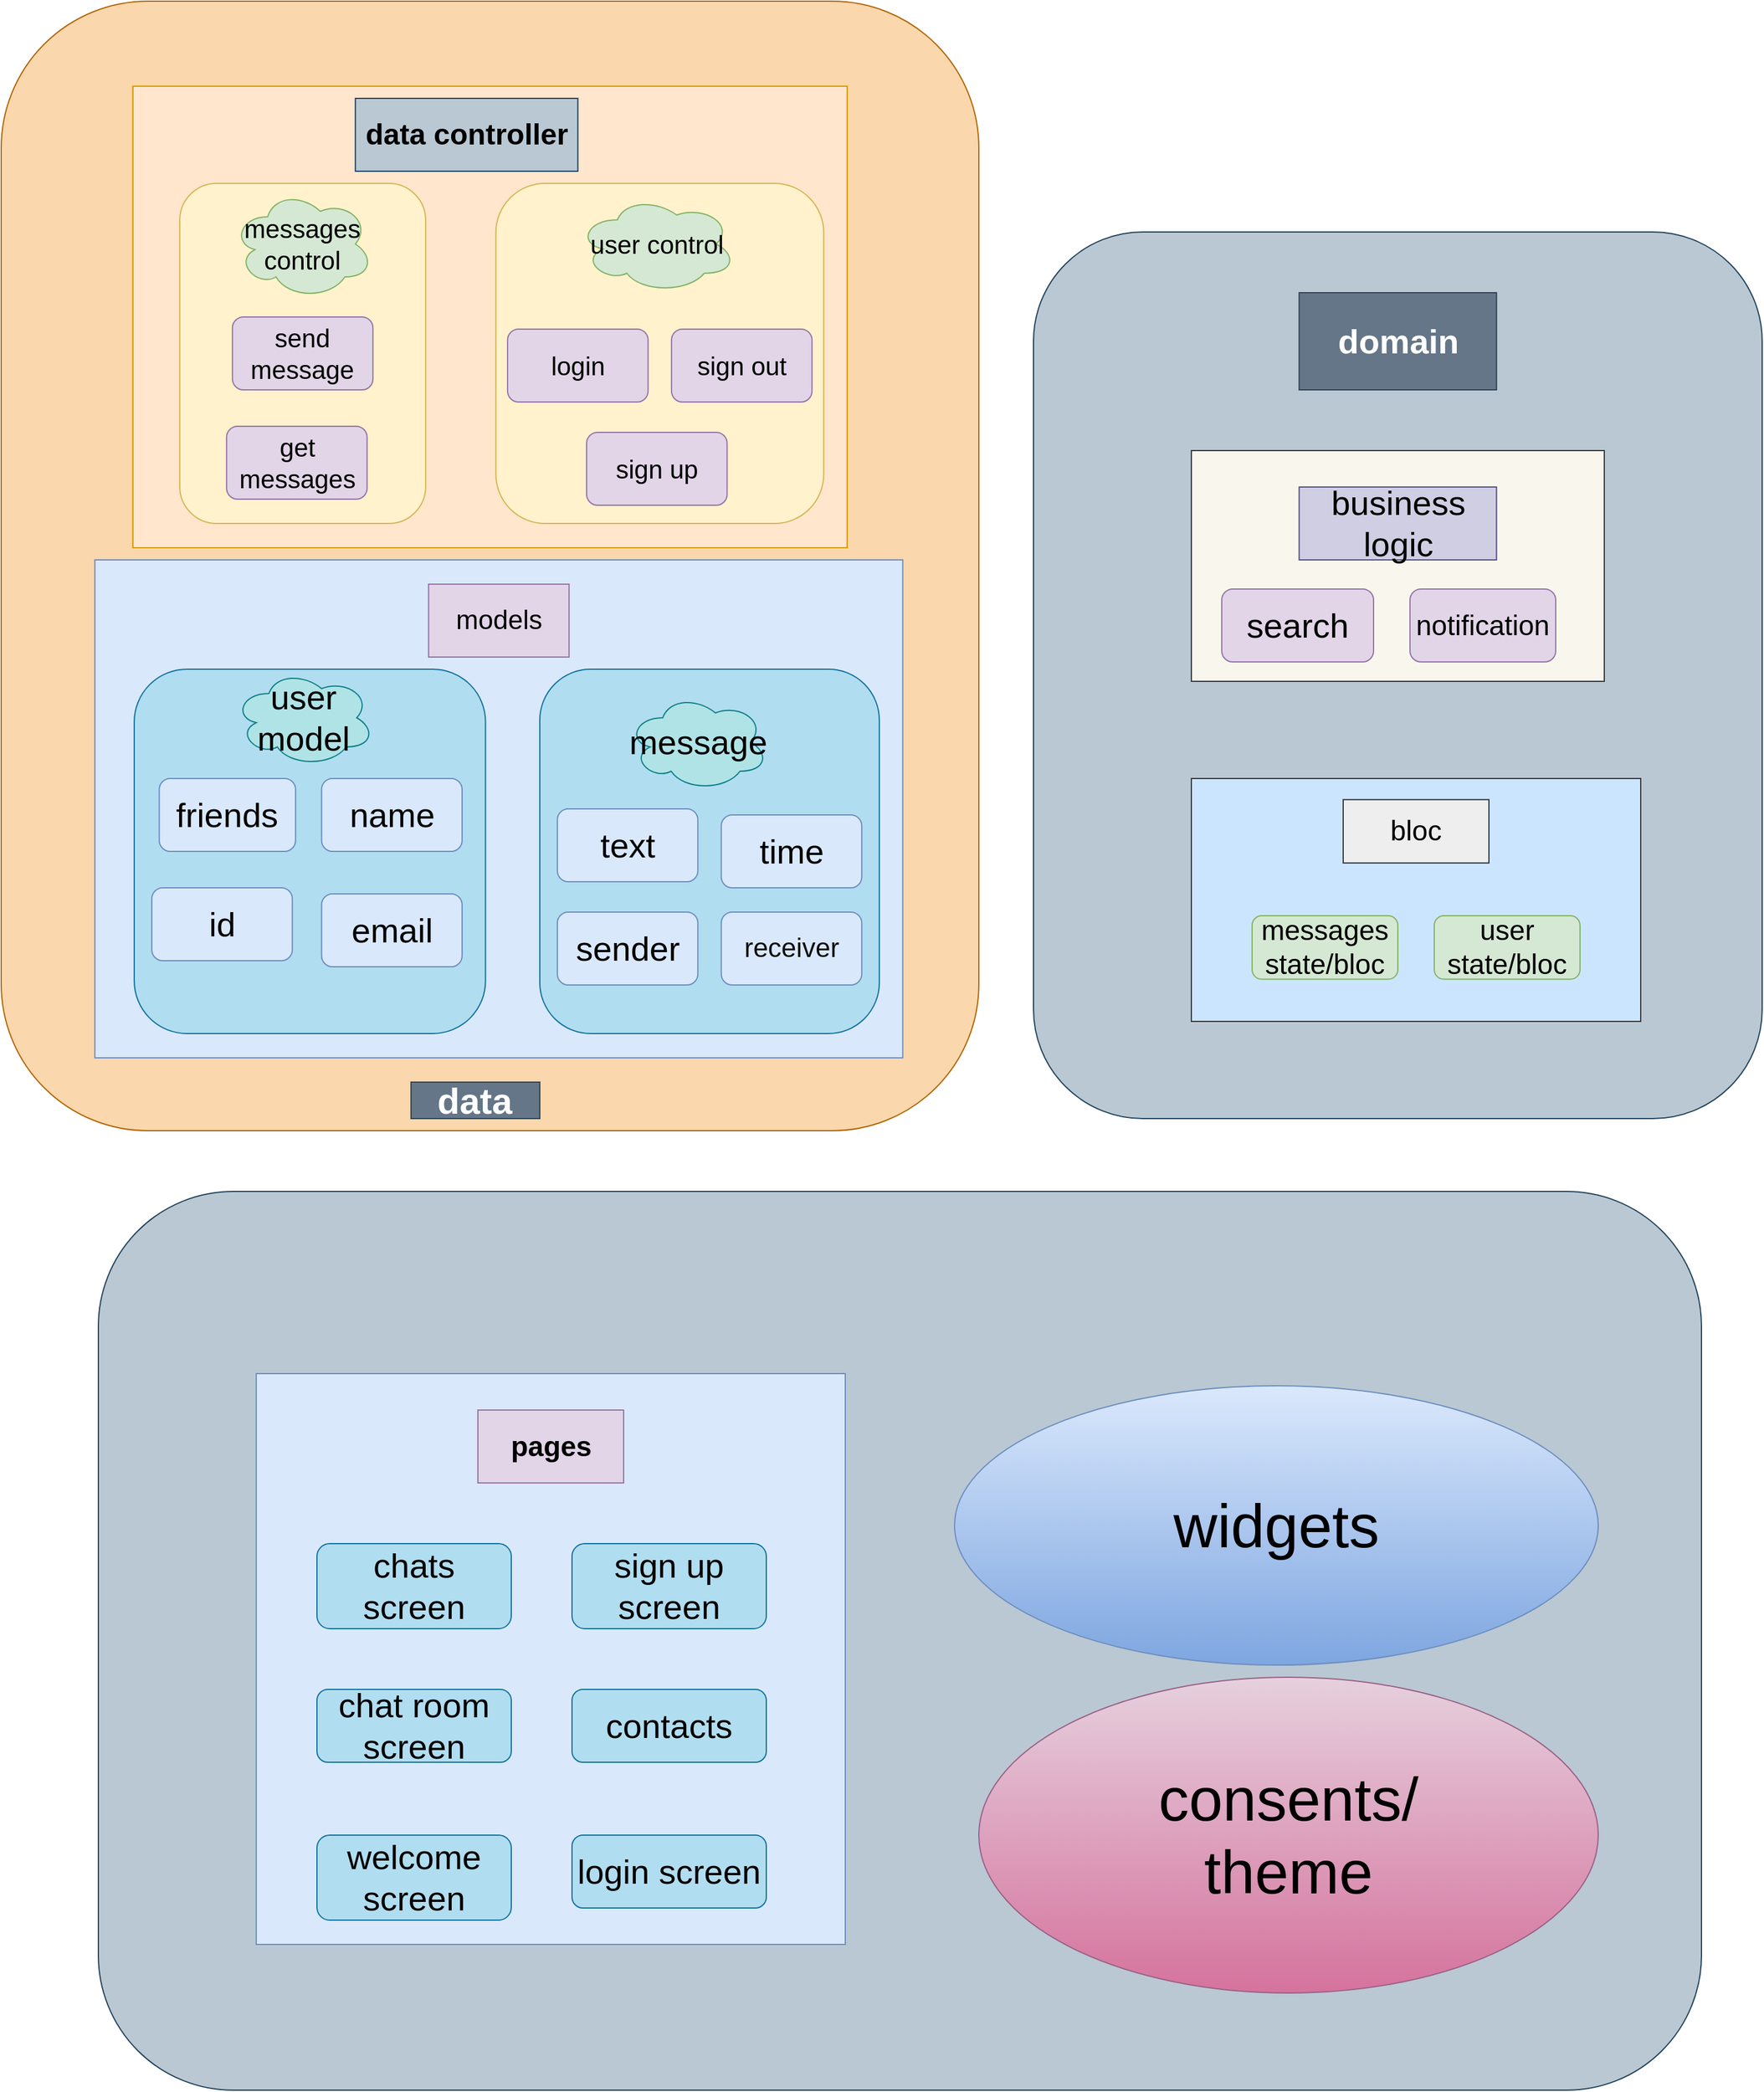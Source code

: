 <mxfile version="14.8.5" type="device"><diagram id="paHBPHQPlnH_uK1YVX3q" name="Page-1"><mxGraphModel dx="2234" dy="433" grid="1" gridSize="10" guides="1" tooltips="1" connect="1" arrows="1" fold="1" page="1" pageScale="1" pageWidth="1400" pageHeight="850" math="0" shadow="0"><root><mxCell id="0"/><mxCell id="1" parent="0"/><mxCell id="l35D20b27-D4FHs3Wq07-240" value="" style="rounded=1;whiteSpace=wrap;html=1;fontSize=28;fillColor=#bac8d3;strokeColor=#23445d;" parent="1" vertex="1"><mxGeometry x="1260" y="2620" width="1320" height="740" as="geometry"/></mxCell><mxCell id="l35D20b27-D4FHs3Wq07-253" value="&lt;font style=&quot;font-size: 50px&quot;&gt;widgets&lt;/font&gt;" style="ellipse;whiteSpace=wrap;html=1;rounded=0;fontSize=28;gradientColor=#7ea6e0;fillColor=#dae8fc;strokeColor=#6c8ebf;" parent="1" vertex="1"><mxGeometry x="1965" y="2780" width="530" height="230" as="geometry"/></mxCell><mxCell id="l35D20b27-D4FHs3Wq07-257" value="&lt;font style=&quot;font-size: 50px&quot;&gt;consents/&lt;br&gt;theme&lt;br&gt;&lt;/font&gt;" style="ellipse;whiteSpace=wrap;html=1;rounded=0;fontSize=28;gradientColor=#d5739d;fillColor=#e6d0de;strokeColor=#996185;" parent="1" vertex="1"><mxGeometry x="1985" y="3020" width="510" height="260" as="geometry"/></mxCell><mxCell id="9SxiSuwMM_fq8yhYW4Kn-43" value="" style="group" vertex="1" connectable="0" parent="1"><mxGeometry x="1180" y="1640" width="805" height="930" as="geometry"/></mxCell><mxCell id="OuLZB2s8WMfRfP95M2wo-8" value="" style="rounded=1;whiteSpace=wrap;html=1;fontSize=28;fillColor=#fad7ac;strokeColor=#b46504;" parent="9SxiSuwMM_fq8yhYW4Kn-43" vertex="1"><mxGeometry width="805.0" height="930" as="geometry"/></mxCell><mxCell id="OuLZB2s8WMfRfP95M2wo-48" value="&lt;h1 style=&quot;font-size: 30px;&quot;&gt;data&lt;/h1&gt;" style="rounded=0;whiteSpace=wrap;html=1;fontSize=30;fillColor=#647687;strokeColor=#314354;fontColor=#ffffff;fontStyle=1" parent="9SxiSuwMM_fq8yhYW4Kn-43" vertex="1"><mxGeometry x="337.425" y="890" width="106.048" height="30" as="geometry"/></mxCell><mxCell id="9SxiSuwMM_fq8yhYW4Kn-7" value="" style="whiteSpace=wrap;html=1;rounded=0;fontSize=22;fillColor=#dae8fc;strokeColor=#6c8ebf;" vertex="1" parent="9SxiSuwMM_fq8yhYW4Kn-43"><mxGeometry x="77.126" y="460" width="665.21" height="410" as="geometry"/></mxCell><mxCell id="9SxiSuwMM_fq8yhYW4Kn-8" value="" style="rounded=1;whiteSpace=wrap;html=1;fontSize=28;fillColor=#b1ddf0;strokeColor=#10739e;" vertex="1" parent="9SxiSuwMM_fq8yhYW4Kn-43"><mxGeometry x="109.547" y="550" width="289.222" height="300" as="geometry"/></mxCell><mxCell id="9SxiSuwMM_fq8yhYW4Kn-9" value="name" style="rounded=1;whiteSpace=wrap;html=1;fontSize=28;fillColor=#dae8fc;strokeColor=#6c8ebf;" vertex="1" parent="9SxiSuwMM_fq8yhYW4Kn-43"><mxGeometry x="263.799" y="640" width="115.689" height="60" as="geometry"/></mxCell><mxCell id="9SxiSuwMM_fq8yhYW4Kn-10" value="email" style="rounded=1;whiteSpace=wrap;html=1;fontSize=28;fillColor=#dae8fc;strokeColor=#6c8ebf;" vertex="1" parent="9SxiSuwMM_fq8yhYW4Kn-43"><mxGeometry x="263.799" y="735" width="115.689" height="60" as="geometry"/></mxCell><mxCell id="9SxiSuwMM_fq8yhYW4Kn-11" value="id" style="rounded=1;whiteSpace=wrap;html=1;fontSize=28;fillColor=#dae8fc;strokeColor=#6c8ebf;" vertex="1" parent="9SxiSuwMM_fq8yhYW4Kn-43"><mxGeometry x="124.009" y="730" width="115.689" height="60" as="geometry"/></mxCell><mxCell id="9SxiSuwMM_fq8yhYW4Kn-12" value="friends" style="rounded=1;whiteSpace=wrap;html=1;fontSize=28;fillColor=#dae8fc;strokeColor=#6c8ebf;" vertex="1" parent="9SxiSuwMM_fq8yhYW4Kn-43"><mxGeometry x="130.159" y="640" width="112.189" height="60" as="geometry"/></mxCell><mxCell id="9SxiSuwMM_fq8yhYW4Kn-17" value="&lt;span style=&quot;font-size: 28px;&quot;&gt;user&lt;br style=&quot;font-size: 28px;&quot;&gt;model&lt;br style=&quot;font-size: 28px;&quot;&gt;&lt;/span&gt;" style="ellipse;shape=cloud;whiteSpace=wrap;html=1;fontSize=28;fillColor=#b0e3e6;strokeColor=#0e8088;" vertex="1" parent="9SxiSuwMM_fq8yhYW4Kn-43"><mxGeometry x="191.494" y="550" width="115.689" height="80" as="geometry"/></mxCell><mxCell id="9SxiSuwMM_fq8yhYW4Kn-20" value="models" style="rounded=0;whiteSpace=wrap;html=1;fontSize=22;fillColor=#e1d5e7;strokeColor=#9673a6;" vertex="1" parent="9SxiSuwMM_fq8yhYW4Kn-43"><mxGeometry x="351.896" y="480" width="115.689" height="60" as="geometry"/></mxCell><mxCell id="9SxiSuwMM_fq8yhYW4Kn-27" value="" style="group" vertex="1" connectable="0" parent="9SxiSuwMM_fq8yhYW4Kn-43"><mxGeometry x="443.473" y="550" width="279.581" height="300" as="geometry"/></mxCell><mxCell id="9SxiSuwMM_fq8yhYW4Kn-13" value="" style="rounded=1;whiteSpace=wrap;html=1;fontSize=28;fillColor=#b1ddf0;strokeColor=#10739e;" vertex="1" parent="9SxiSuwMM_fq8yhYW4Kn-27"><mxGeometry width="279.581" height="300" as="geometry"/></mxCell><mxCell id="9SxiSuwMM_fq8yhYW4Kn-14" value="text" style="rounded=1;whiteSpace=wrap;html=1;fontSize=28;fillColor=#dae8fc;strokeColor=#6c8ebf;" vertex="1" parent="9SxiSuwMM_fq8yhYW4Kn-27"><mxGeometry x="14.461" y="115" width="115.689" height="60" as="geometry"/></mxCell><mxCell id="9SxiSuwMM_fq8yhYW4Kn-15" value="sender" style="rounded=1;whiteSpace=wrap;html=1;fontSize=28;fillColor=#dae8fc;strokeColor=#6c8ebf;" vertex="1" parent="9SxiSuwMM_fq8yhYW4Kn-27"><mxGeometry x="14.461" y="200" width="115.689" height="60" as="geometry"/></mxCell><mxCell id="9SxiSuwMM_fq8yhYW4Kn-16" value="time" style="rounded=1;whiteSpace=wrap;html=1;fontSize=28;fillColor=#dae8fc;strokeColor=#6c8ebf;" vertex="1" parent="9SxiSuwMM_fq8yhYW4Kn-27"><mxGeometry x="149.431" y="120" width="115.689" height="60" as="geometry"/></mxCell><mxCell id="9SxiSuwMM_fq8yhYW4Kn-18" value="&lt;span style=&quot;font-size: 28px;&quot;&gt;message&lt;/span&gt;" style="ellipse;shape=cloud;whiteSpace=wrap;html=1;fontSize=28;fillColor=#b0e3e6;strokeColor=#0e8088;" vertex="1" parent="9SxiSuwMM_fq8yhYW4Kn-27"><mxGeometry x="72.305" y="20" width="115.689" height="80" as="geometry"/></mxCell><mxCell id="9SxiSuwMM_fq8yhYW4Kn-19" value="&lt;font color=&quot;#0f0f0f&quot;&gt;receiver&lt;/font&gt;" style="rounded=1;whiteSpace=wrap;html=1;fontSize=22;fillColor=#dae8fc;strokeColor=#6c8ebf;" vertex="1" parent="9SxiSuwMM_fq8yhYW4Kn-27"><mxGeometry x="149.431" y="200" width="115.689" height="60" as="geometry"/></mxCell><mxCell id="9SxiSuwMM_fq8yhYW4Kn-40" value="" style="group;fillColor=#cdeb8b;strokeColor=#36393d;" vertex="1" connectable="0" parent="9SxiSuwMM_fq8yhYW4Kn-43"><mxGeometry x="108.458" y="70" width="588.084" height="380" as="geometry"/></mxCell><mxCell id="9SxiSuwMM_fq8yhYW4Kn-29" value="" style="whiteSpace=wrap;html=1;rounded=0;fontSize=22;fillColor=#ffe6cc;strokeColor=#d79b00;" vertex="1" parent="9SxiSuwMM_fq8yhYW4Kn-40"><mxGeometry width="588.084" height="380" as="geometry"/></mxCell><mxCell id="9SxiSuwMM_fq8yhYW4Kn-30" value="data controller" style="rounded=0;whiteSpace=wrap;html=1;fontSize=24;fontStyle=1;fillColor=#bac8d3;strokeColor=#23445d;" vertex="1" parent="9SxiSuwMM_fq8yhYW4Kn-40"><mxGeometry x="183.174" y="10" width="183.174" height="60" as="geometry"/></mxCell><mxCell id="9SxiSuwMM_fq8yhYW4Kn-31" value="" style="rounded=1;whiteSpace=wrap;html=1;fontSize=24;fillColor=#fff2cc;strokeColor=#d6b656;" vertex="1" parent="9SxiSuwMM_fq8yhYW4Kn-40"><mxGeometry x="38.563" y="80" width="202.455" height="280" as="geometry"/></mxCell><mxCell id="9SxiSuwMM_fq8yhYW4Kn-32" value="messages&lt;br style=&quot;font-size: 21px;&quot;&gt;control" style="ellipse;shape=cloud;whiteSpace=wrap;html=1;rounded=0;fontSize=21;fillColor=#d5e8d4;strokeColor=#82b366;" vertex="1" parent="9SxiSuwMM_fq8yhYW4Kn-40"><mxGeometry x="81.946" y="85" width="115.689" height="90" as="geometry"/></mxCell><mxCell id="9SxiSuwMM_fq8yhYW4Kn-33" value="send message" style="rounded=1;whiteSpace=wrap;html=1;fontSize=21;fillColor=#e1d5e7;strokeColor=#9673a6;" vertex="1" parent="9SxiSuwMM_fq8yhYW4Kn-40"><mxGeometry x="81.946" y="190" width="115.689" height="60" as="geometry"/></mxCell><mxCell id="9SxiSuwMM_fq8yhYW4Kn-34" value="get&lt;br&gt;messages" style="rounded=1;whiteSpace=wrap;html=1;fontSize=21;fillColor=#e1d5e7;strokeColor=#9673a6;" vertex="1" parent="9SxiSuwMM_fq8yhYW4Kn-40"><mxGeometry x="77.126" y="280" width="115.689" height="60" as="geometry"/></mxCell><mxCell id="9SxiSuwMM_fq8yhYW4Kn-35" value="" style="rounded=1;whiteSpace=wrap;html=1;fontSize=21;fillColor=#fff2cc;strokeColor=#d6b656;" vertex="1" parent="9SxiSuwMM_fq8yhYW4Kn-40"><mxGeometry x="298.862" y="80" width="269.94" height="280" as="geometry"/></mxCell><mxCell id="9SxiSuwMM_fq8yhYW4Kn-36" value="user control" style="ellipse;shape=cloud;whiteSpace=wrap;html=1;rounded=0;fontSize=21;fillColor=#d5e8d4;strokeColor=#82b366;" vertex="1" parent="9SxiSuwMM_fq8yhYW4Kn-40"><mxGeometry x="366.347" y="90" width="130.15" height="80" as="geometry"/></mxCell><mxCell id="9SxiSuwMM_fq8yhYW4Kn-37" value="login" style="rounded=1;whiteSpace=wrap;html=1;fontSize=21;fillColor=#e1d5e7;strokeColor=#9673a6;" vertex="1" parent="9SxiSuwMM_fq8yhYW4Kn-40"><mxGeometry x="308.503" y="200" width="115.689" height="60" as="geometry"/></mxCell><mxCell id="9SxiSuwMM_fq8yhYW4Kn-38" value="sign up" style="rounded=1;whiteSpace=wrap;html=1;fontSize=21;fillColor=#e1d5e7;strokeColor=#9673a6;" vertex="1" parent="9SxiSuwMM_fq8yhYW4Kn-40"><mxGeometry x="373.578" y="285" width="115.689" height="60" as="geometry"/></mxCell><mxCell id="9SxiSuwMM_fq8yhYW4Kn-39" value="sign out" style="rounded=1;whiteSpace=wrap;html=1;fontSize=21;fillColor=#e1d5e7;strokeColor=#9673a6;" vertex="1" parent="9SxiSuwMM_fq8yhYW4Kn-40"><mxGeometry x="443.473" y="200" width="115.689" height="60" as="geometry"/></mxCell><mxCell id="9SxiSuwMM_fq8yhYW4Kn-61" value="" style="group" vertex="1" connectable="0" parent="1"><mxGeometry x="2030" y="1830" width="600" height="730" as="geometry"/></mxCell><mxCell id="l35D20b27-D4FHs3Wq07-72" value="" style="rounded=1;whiteSpace=wrap;html=1;fontSize=28;fillColor=#bac8d3;strokeColor=#23445d;" parent="9SxiSuwMM_fq8yhYW4Kn-61" vertex="1"><mxGeometry width="600" height="730" as="geometry"/></mxCell><mxCell id="l35D20b27-D4FHs3Wq07-110" value="&lt;h1 style=&quot;font-size: 28px;&quot;&gt;domain&lt;/h1&gt;" style="rounded=0;whiteSpace=wrap;html=1;fontSize=28;fillColor=#647687;strokeColor=#314354;fontColor=#ffffff;fontStyle=1" parent="9SxiSuwMM_fq8yhYW4Kn-61" vertex="1"><mxGeometry x="218.75" y="50" width="162.5" height="80" as="geometry"/></mxCell><mxCell id="9SxiSuwMM_fq8yhYW4Kn-54" value="" style="group" vertex="1" connectable="0" parent="9SxiSuwMM_fq8yhYW4Kn-61"><mxGeometry x="130" y="180" width="340" height="190" as="geometry"/></mxCell><mxCell id="9SxiSuwMM_fq8yhYW4Kn-50" value="" style="rounded=0;whiteSpace=wrap;html=1;fontSize=23;fillColor=#f9f7ed;strokeColor=#36393d;" vertex="1" parent="9SxiSuwMM_fq8yhYW4Kn-54"><mxGeometry width="340" height="190" as="geometry"/></mxCell><mxCell id="9SxiSuwMM_fq8yhYW4Kn-51" value="&lt;span style=&quot;font-size: 28px&quot;&gt;business logic&lt;/span&gt;" style="rounded=0;whiteSpace=wrap;html=1;fontSize=23;fillColor=#d0cee2;strokeColor=#56517e;" vertex="1" parent="9SxiSuwMM_fq8yhYW4Kn-54"><mxGeometry x="88.75" y="30" width="162.5" height="60" as="geometry"/></mxCell><mxCell id="l35D20b27-D4FHs3Wq07-102" value="search" style="rounded=1;whiteSpace=wrap;html=1;fontSize=28;fillColor=#e1d5e7;strokeColor=#9673a6;" parent="9SxiSuwMM_fq8yhYW4Kn-54" vertex="1"><mxGeometry x="25.01" y="114" width="125" height="60" as="geometry"/></mxCell><mxCell id="9SxiSuwMM_fq8yhYW4Kn-49" value="notification" style="rounded=1;whiteSpace=wrap;html=1;fontSize=23;fillColor=#e1d5e7;strokeColor=#9673a6;" vertex="1" parent="9SxiSuwMM_fq8yhYW4Kn-54"><mxGeometry x="180" y="114" width="120" height="60" as="geometry"/></mxCell><mxCell id="9SxiSuwMM_fq8yhYW4Kn-59" value="" style="group" vertex="1" connectable="0" parent="9SxiSuwMM_fq8yhYW4Kn-61"><mxGeometry x="130" y="450" width="370" height="200" as="geometry"/></mxCell><mxCell id="9SxiSuwMM_fq8yhYW4Kn-55" value="" style="rounded=0;whiteSpace=wrap;html=1;fontSize=23;fillColor=#cce5ff;strokeColor=#36393d;" vertex="1" parent="9SxiSuwMM_fq8yhYW4Kn-59"><mxGeometry width="370" height="200" as="geometry"/></mxCell><mxCell id="9SxiSuwMM_fq8yhYW4Kn-56" value="bloc" style="rounded=0;whiteSpace=wrap;html=1;fontSize=23;fillColor=#eeeeee;strokeColor=#36393d;" vertex="1" parent="9SxiSuwMM_fq8yhYW4Kn-59"><mxGeometry x="125" y="17.391" width="120" height="52.174" as="geometry"/></mxCell><mxCell id="9SxiSuwMM_fq8yhYW4Kn-57" value="messages&lt;br&gt;state/bloc" style="rounded=1;whiteSpace=wrap;html=1;fontSize=23;fillColor=#d5e8d4;strokeColor=#82b366;" vertex="1" parent="9SxiSuwMM_fq8yhYW4Kn-59"><mxGeometry x="50" y="113.043" width="120" height="52.174" as="geometry"/></mxCell><mxCell id="9SxiSuwMM_fq8yhYW4Kn-58" value="user&lt;br&gt;state/bloc" style="rounded=1;whiteSpace=wrap;html=1;fontSize=23;fillColor=#d5e8d4;strokeColor=#82b366;" vertex="1" parent="9SxiSuwMM_fq8yhYW4Kn-59"><mxGeometry x="200" y="113.043" width="120" height="52.174" as="geometry"/></mxCell><mxCell id="9SxiSuwMM_fq8yhYW4Kn-70" value="" style="group" vertex="1" connectable="0" parent="1"><mxGeometry x="1390" y="2770" width="485" height="470" as="geometry"/></mxCell><mxCell id="9SxiSuwMM_fq8yhYW4Kn-62" value="" style="whiteSpace=wrap;html=1;rounded=0;fontSize=23;fillColor=#dae8fc;strokeColor=#6c8ebf;" vertex="1" parent="9SxiSuwMM_fq8yhYW4Kn-70"><mxGeometry width="485" height="470" as="geometry"/></mxCell><mxCell id="9SxiSuwMM_fq8yhYW4Kn-63" value="&lt;span style=&quot;font-size: 28px;&quot;&gt;welcome screen&lt;/span&gt;" style="rounded=1;whiteSpace=wrap;html=1;fontSize=28;fillColor=#b1ddf0;strokeColor=#10739e;" vertex="1" parent="9SxiSuwMM_fq8yhYW4Kn-70"><mxGeometry x="50.0" y="380" width="160" height="70" as="geometry"/></mxCell><mxCell id="9SxiSuwMM_fq8yhYW4Kn-64" value="&lt;span style=&quot;font-size: 28px;&quot;&gt;login screen&lt;/span&gt;" style="rounded=1;whiteSpace=wrap;html=1;fontSize=28;fillColor=#b1ddf0;strokeColor=#10739e;" vertex="1" parent="9SxiSuwMM_fq8yhYW4Kn-70"><mxGeometry x="260.0" y="380" width="160" height="60" as="geometry"/></mxCell><mxCell id="9SxiSuwMM_fq8yhYW4Kn-65" value="&lt;span style=&quot;font-size: 28px;&quot;&gt;sign up screen&lt;/span&gt;" style="rounded=1;whiteSpace=wrap;html=1;fontSize=28;fillColor=#b1ddf0;strokeColor=#10739e;" vertex="1" parent="9SxiSuwMM_fq8yhYW4Kn-70"><mxGeometry x="260.0" y="140" width="160" height="70" as="geometry"/></mxCell><mxCell id="9SxiSuwMM_fq8yhYW4Kn-66" value="&lt;span style=&quot;font-size: 28px;&quot;&gt;chats screen&lt;/span&gt;" style="rounded=1;whiteSpace=wrap;html=1;fontSize=28;fillColor=#b1ddf0;strokeColor=#10739e;" vertex="1" parent="9SxiSuwMM_fq8yhYW4Kn-70"><mxGeometry x="50.0" y="140" width="160" height="70" as="geometry"/></mxCell><mxCell id="9SxiSuwMM_fq8yhYW4Kn-67" value="&lt;span style=&quot;font-size: 28px;&quot;&gt;chat room screen&lt;/span&gt;" style="rounded=1;whiteSpace=wrap;html=1;fontSize=28;fillColor=#b1ddf0;strokeColor=#10739e;" vertex="1" parent="9SxiSuwMM_fq8yhYW4Kn-70"><mxGeometry x="50.0" y="260" width="160" height="60" as="geometry"/></mxCell><mxCell id="9SxiSuwMM_fq8yhYW4Kn-68" value="contacts" style="rounded=1;whiteSpace=wrap;html=1;fontSize=28;fillColor=#b1ddf0;strokeColor=#10739e;" vertex="1" parent="9SxiSuwMM_fq8yhYW4Kn-70"><mxGeometry x="260.0" y="260" width="160" height="60" as="geometry"/></mxCell><mxCell id="9SxiSuwMM_fq8yhYW4Kn-69" value="pages" style="rounded=0;whiteSpace=wrap;html=1;fontSize=23;fontStyle=1;fillColor=#e1d5e7;strokeColor=#9673a6;" vertex="1" parent="9SxiSuwMM_fq8yhYW4Kn-70"><mxGeometry x="182.5" y="30" width="120" height="60" as="geometry"/></mxCell></root></mxGraphModel></diagram></mxfile>